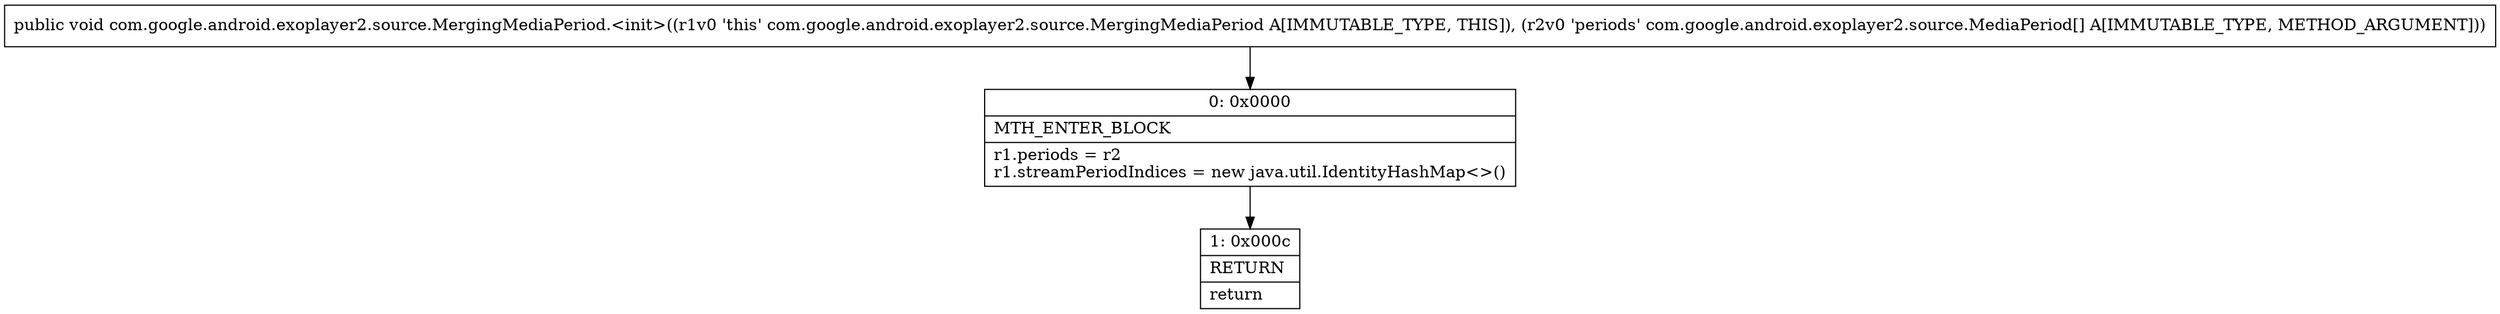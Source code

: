 digraph "CFG forcom.google.android.exoplayer2.source.MergingMediaPeriod.\<init\>([Lcom\/google\/android\/exoplayer2\/source\/MediaPeriod;)V" {
Node_0 [shape=record,label="{0\:\ 0x0000|MTH_ENTER_BLOCK\l|r1.periods = r2\lr1.streamPeriodIndices = new java.util.IdentityHashMap\<\>()\l}"];
Node_1 [shape=record,label="{1\:\ 0x000c|RETURN\l|return\l}"];
MethodNode[shape=record,label="{public void com.google.android.exoplayer2.source.MergingMediaPeriod.\<init\>((r1v0 'this' com.google.android.exoplayer2.source.MergingMediaPeriod A[IMMUTABLE_TYPE, THIS]), (r2v0 'periods' com.google.android.exoplayer2.source.MediaPeriod[] A[IMMUTABLE_TYPE, METHOD_ARGUMENT])) }"];
MethodNode -> Node_0;
Node_0 -> Node_1;
}

